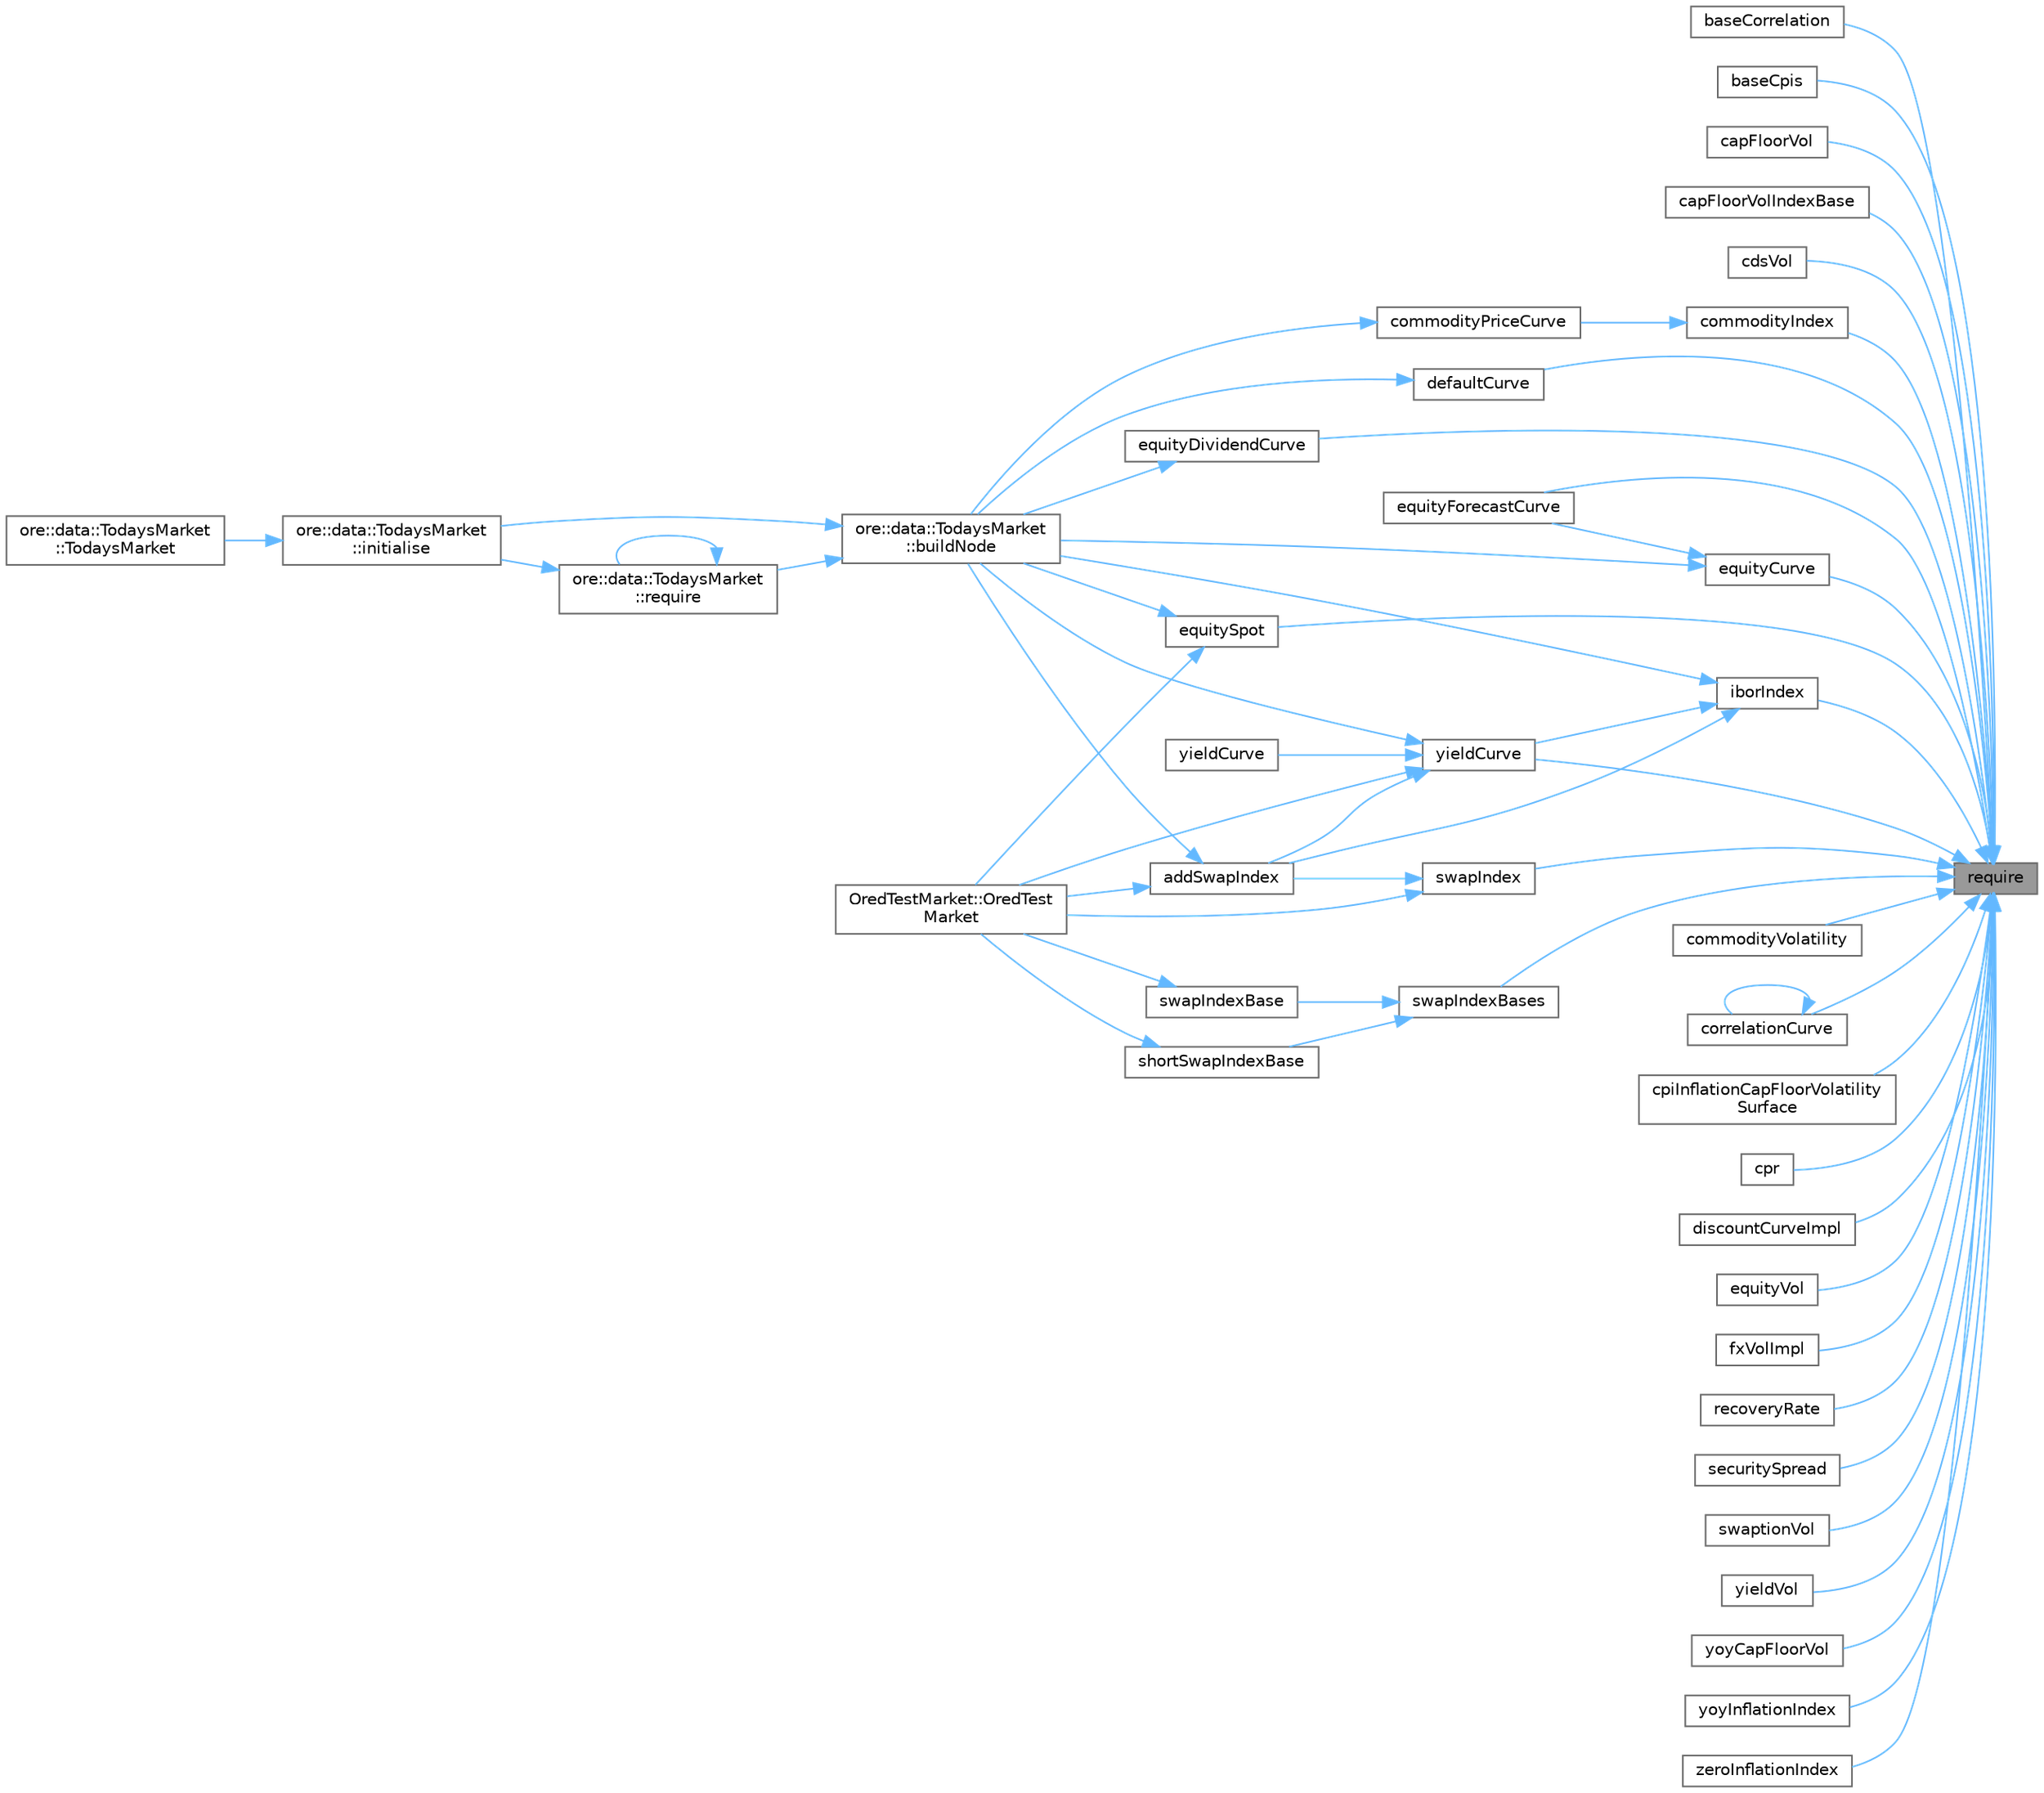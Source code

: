 digraph "require"
{
 // INTERACTIVE_SVG=YES
 // LATEX_PDF_SIZE
  bgcolor="transparent";
  edge [fontname=Helvetica,fontsize=10,labelfontname=Helvetica,labelfontsize=10];
  node [fontname=Helvetica,fontsize=10,shape=box,height=0.2,width=0.4];
  rankdir="RL";
  Node1 [label="require",height=0.2,width=0.4,color="gray40", fillcolor="grey60", style="filled", fontcolor="black",tooltip=" "];
  Node1 -> Node2 [dir="back",color="steelblue1",style="solid"];
  Node2 [label="baseCorrelation",height=0.2,width=0.4,color="grey40", fillcolor="white", style="filled",URL="$classore_1_1data_1_1_market_impl.html#a19d11313dd07fa55bb3a33b33aa5c770",tooltip="Base correlation structures."];
  Node1 -> Node3 [dir="back",color="steelblue1",style="solid"];
  Node3 [label="baseCpis",height=0.2,width=0.4,color="grey40", fillcolor="white", style="filled",URL="$classore_1_1data_1_1_market_impl.html#a320a82af8e6a68f66b46b401c5b3b33b",tooltip="Cpi Base Quotes."];
  Node1 -> Node4 [dir="back",color="steelblue1",style="solid"];
  Node4 [label="capFloorVol",height=0.2,width=0.4,color="grey40", fillcolor="white", style="filled",URL="$classore_1_1data_1_1_market_impl.html#ad70d4ddc47d3221152b30f58df835cdf",tooltip="CapFloor volatilities."];
  Node1 -> Node5 [dir="back",color="steelblue1",style="solid"];
  Node5 [label="capFloorVolIndexBase",height=0.2,width=0.4,color="grey40", fillcolor="white", style="filled",URL="$classore_1_1data_1_1_market_impl.html#acc90f11798a50d031cfbed369c6f3a92",tooltip=" "];
  Node1 -> Node6 [dir="back",color="steelblue1",style="solid"];
  Node6 [label="cdsVol",height=0.2,width=0.4,color="grey40", fillcolor="white", style="filled",URL="$classore_1_1data_1_1_market_impl.html#a5b7629364e5c05d0e15739d25a2592b6",tooltip="CDS volatilities."];
  Node1 -> Node7 [dir="back",color="steelblue1",style="solid"];
  Node7 [label="commodityIndex",height=0.2,width=0.4,color="grey40", fillcolor="white", style="filled",URL="$classore_1_1data_1_1_market_impl.html#a060fec48de83d55fa494933357fa3e9d",tooltip="Commodity index."];
  Node7 -> Node8 [dir="back",color="steelblue1",style="solid"];
  Node8 [label="commodityPriceCurve",height=0.2,width=0.4,color="grey40", fillcolor="white", style="filled",URL="$classore_1_1data_1_1_market_impl.html#ab22c6188a5f378934b69965aa7c6cb39",tooltip="Commodity curves."];
  Node8 -> Node9 [dir="back",color="steelblue1",style="solid"];
  Node9 [label="ore::data::TodaysMarket\l::buildNode",height=0.2,width=0.4,color="grey40", fillcolor="white", style="filled",URL="$classore_1_1data_1_1_todays_market.html#ae947670c7306fd552e37a0f140984721",tooltip=" "];
  Node9 -> Node10 [dir="back",color="steelblue1",style="solid"];
  Node10 [label="ore::data::TodaysMarket\l::initialise",height=0.2,width=0.4,color="grey40", fillcolor="white", style="filled",URL="$classore_1_1data_1_1_todays_market.html#a0816e5ec53019bee5353fea5fc006eb1",tooltip=" "];
  Node10 -> Node11 [dir="back",color="steelblue1",style="solid"];
  Node11 [label="ore::data::TodaysMarket\l::TodaysMarket",height=0.2,width=0.4,color="grey40", fillcolor="white", style="filled",URL="$classore_1_1data_1_1_todays_market.html#ad79acb672b27bd7258f228494d94cb32",tooltip="Constructor taking pointers and allowing for a lazy build of the market objects."];
  Node9 -> Node12 [dir="back",color="steelblue1",style="solid"];
  Node12 [label="ore::data::TodaysMarket\l::require",height=0.2,width=0.4,color="grey40", fillcolor="white", style="filled",URL="$classore_1_1data_1_1_todays_market.html#a36416143258c4e4c30bb46935cef9408",tooltip=" "];
  Node12 -> Node10 [dir="back",color="steelblue1",style="solid"];
  Node12 -> Node12 [dir="back",color="steelblue1",style="solid"];
  Node1 -> Node13 [dir="back",color="steelblue1",style="solid"];
  Node13 [label="commodityVolatility",height=0.2,width=0.4,color="grey40", fillcolor="white", style="filled",URL="$classore_1_1data_1_1_market_impl.html#af497cb1a23fea3ee208b83076f76e6aa",tooltip="Commodity volatility."];
  Node1 -> Node14 [dir="back",color="steelblue1",style="solid"];
  Node14 [label="correlationCurve",height=0.2,width=0.4,color="grey40", fillcolor="white", style="filled",URL="$classore_1_1data_1_1_market_impl.html#ad449ed0141640824d2167e88ac863e06",tooltip="Correlation curves."];
  Node14 -> Node14 [dir="back",color="steelblue1",style="solid"];
  Node1 -> Node15 [dir="back",color="steelblue1",style="solid"];
  Node15 [label="cpiInflationCapFloorVolatility\lSurface",height=0.2,width=0.4,color="grey40", fillcolor="white", style="filled",URL="$classore_1_1data_1_1_market_impl.html#a5a8d28d57ee5fb98efc218a82f075575",tooltip="Inflation Cap Floor Volatility Surfaces."];
  Node1 -> Node16 [dir="back",color="steelblue1",style="solid"];
  Node16 [label="cpr",height=0.2,width=0.4,color="grey40", fillcolor="white", style="filled",URL="$classore_1_1data_1_1_market_impl.html#aa871e1771f29abeefabe1f71c554ad39",tooltip=" "];
  Node1 -> Node17 [dir="back",color="steelblue1",style="solid"];
  Node17 [label="defaultCurve",height=0.2,width=0.4,color="grey40", fillcolor="white", style="filled",URL="$classore_1_1data_1_1_market_impl.html#a816b9cd7808e94b1aebd46ef23f76f97",tooltip="Default Curves and Recovery Rates."];
  Node17 -> Node9 [dir="back",color="steelblue1",style="solid"];
  Node1 -> Node18 [dir="back",color="steelblue1",style="solid"];
  Node18 [label="discountCurveImpl",height=0.2,width=0.4,color="grey40", fillcolor="white", style="filled",URL="$classore_1_1data_1_1_market_impl.html#a480fc1dd443cef1efb182e31b9197cb8",tooltip=" "];
  Node1 -> Node19 [dir="back",color="steelblue1",style="solid"];
  Node19 [label="equityCurve",height=0.2,width=0.4,color="grey40", fillcolor="white", style="filled",URL="$classore_1_1data_1_1_market_impl.html#a21e2bf8d9c6e49a938c4259d491f0efa",tooltip=" "];
  Node19 -> Node9 [dir="back",color="steelblue1",style="solid"];
  Node19 -> Node20 [dir="back",color="steelblue1",style="solid"];
  Node20 [label="equityForecastCurve",height=0.2,width=0.4,color="grey40", fillcolor="white", style="filled",URL="$classore_1_1data_1_1_market_impl.html#afbee2a26a4993a8a77ead14217e32a14",tooltip="Equity forecasting curves."];
  Node1 -> Node21 [dir="back",color="steelblue1",style="solid"];
  Node21 [label="equityDividendCurve",height=0.2,width=0.4,color="grey40", fillcolor="white", style="filled",URL="$classore_1_1data_1_1_market_impl.html#a74205069d128d1ea28e02d8164897fc2",tooltip=" "];
  Node21 -> Node9 [dir="back",color="steelblue1",style="solid"];
  Node1 -> Node20 [dir="back",color="steelblue1",style="solid"];
  Node1 -> Node22 [dir="back",color="steelblue1",style="solid"];
  Node22 [label="equitySpot",height=0.2,width=0.4,color="grey40", fillcolor="white", style="filled",URL="$classore_1_1data_1_1_market_impl.html#ab33fff7168b7c7af1e957d68565e4ee4",tooltip="Equity curves."];
  Node22 -> Node23 [dir="back",color="steelblue1",style="solid"];
  Node23 [label="OredTestMarket::OredTest\lMarket",height=0.2,width=0.4,color="grey40", fillcolor="white", style="filled",URL="$class_ored_test_market.html#ab19dad4599472bbfab0270154f542504",tooltip=" "];
  Node22 -> Node9 [dir="back",color="steelblue1",style="solid"];
  Node1 -> Node24 [dir="back",color="steelblue1",style="solid"];
  Node24 [label="equityVol",height=0.2,width=0.4,color="grey40", fillcolor="white", style="filled",URL="$classore_1_1data_1_1_market_impl.html#a26fcb04b7d3cc1f9c220318c71051ee8",tooltip="Equity volatilities."];
  Node1 -> Node25 [dir="back",color="steelblue1",style="solid"];
  Node25 [label="fxVolImpl",height=0.2,width=0.4,color="grey40", fillcolor="white", style="filled",URL="$classore_1_1data_1_1_market_impl.html#a5216216380b983d0c4f0d0d8bf8f8e95",tooltip=" "];
  Node1 -> Node26 [dir="back",color="steelblue1",style="solid"];
  Node26 [label="iborIndex",height=0.2,width=0.4,color="grey40", fillcolor="white", style="filled",URL="$classore_1_1data_1_1_market_impl.html#aea15232be6eb71feca2c59137631f732",tooltip=" "];
  Node26 -> Node27 [dir="back",color="steelblue1",style="solid"];
  Node27 [label="addSwapIndex",height=0.2,width=0.4,color="grey40", fillcolor="white", style="filled",URL="$classore_1_1data_1_1_market_impl.html#af731b404daf72d32a4986990c5190bcc",tooltip="add a swap index to the market"];
  Node27 -> Node23 [dir="back",color="steelblue1",style="solid"];
  Node27 -> Node9 [dir="back",color="steelblue1",style="solid"];
  Node26 -> Node9 [dir="back",color="steelblue1",style="solid"];
  Node26 -> Node28 [dir="back",color="steelblue1",style="solid"];
  Node28 [label="yieldCurve",height=0.2,width=0.4,color="grey40", fillcolor="white", style="filled",URL="$classore_1_1data_1_1_market_impl.html#ae7d29fd30616cfe3c462d7d84eaf4ef9",tooltip="Yield Curves."];
  Node28 -> Node23 [dir="back",color="steelblue1",style="solid"];
  Node28 -> Node27 [dir="back",color="steelblue1",style="solid"];
  Node28 -> Node9 [dir="back",color="steelblue1",style="solid"];
  Node28 -> Node29 [dir="back",color="steelblue1",style="solid"];
  Node29 [label="yieldCurve",height=0.2,width=0.4,color="grey40", fillcolor="white", style="filled",URL="$classore_1_1data_1_1_market_impl.html#a468f6942c6cd702ce1b0a6368e94ee92",tooltip=" "];
  Node1 -> Node30 [dir="back",color="steelblue1",style="solid"];
  Node30 [label="recoveryRate",height=0.2,width=0.4,color="grey40", fillcolor="white", style="filled",URL="$classore_1_1data_1_1_market_impl.html#aaf97013f8bcc3d9ad31cd4dfdb362cfc",tooltip=" "];
  Node1 -> Node31 [dir="back",color="steelblue1",style="solid"];
  Node31 [label="securitySpread",height=0.2,width=0.4,color="grey40", fillcolor="white", style="filled",URL="$classore_1_1data_1_1_market_impl.html#a17072a7a0f5ccf9a132ea530c2968a2b",tooltip="Bond Spreads."];
  Node1 -> Node32 [dir="back",color="steelblue1",style="solid"];
  Node32 [label="swapIndex",height=0.2,width=0.4,color="grey40", fillcolor="white", style="filled",URL="$classore_1_1data_1_1_market_impl.html#ac59684278372260fbf998460e3ddf949",tooltip=" "];
  Node32 -> Node23 [dir="back",color="steelblue1",style="solid"];
  Node32 -> Node27 [dir="back",color="steelblue1",style="solid"];
  Node1 -> Node33 [dir="back",color="steelblue1",style="solid"];
  Node33 [label="swapIndexBases",height=0.2,width=0.4,color="grey40", fillcolor="white", style="filled",URL="$classore_1_1data_1_1_market_impl.html#aa45917dddb7b165b446f5853f20d439f",tooltip=" "];
  Node33 -> Node34 [dir="back",color="steelblue1",style="solid"];
  Node34 [label="shortSwapIndexBase",height=0.2,width=0.4,color="grey40", fillcolor="white", style="filled",URL="$classore_1_1data_1_1_market_impl.html#a0dd15d7307d3eabe0b1d9012e64cd3aa",tooltip=" "];
  Node34 -> Node23 [dir="back",color="steelblue1",style="solid"];
  Node33 -> Node35 [dir="back",color="steelblue1",style="solid"];
  Node35 [label="swapIndexBase",height=0.2,width=0.4,color="grey40", fillcolor="white", style="filled",URL="$classore_1_1data_1_1_market_impl.html#a1177363d3c16f7c943b873d8ebd14f4d",tooltip=" "];
  Node35 -> Node23 [dir="back",color="steelblue1",style="solid"];
  Node1 -> Node36 [dir="back",color="steelblue1",style="solid"];
  Node36 [label="swaptionVol",height=0.2,width=0.4,color="grey40", fillcolor="white", style="filled",URL="$classore_1_1data_1_1_market_impl.html#a1c37e6656d0d18a7ddc19dc4d406a766",tooltip="Swaptions."];
  Node1 -> Node28 [dir="back",color="steelblue1",style="solid"];
  Node1 -> Node37 [dir="back",color="steelblue1",style="solid"];
  Node37 [label="yieldVol",height=0.2,width=0.4,color="grey40", fillcolor="white", style="filled",URL="$classore_1_1data_1_1_market_impl.html#af32816f8f26575ae1b76f6c12692ffa0",tooltip="Yield volatility."];
  Node1 -> Node38 [dir="back",color="steelblue1",style="solid"];
  Node38 [label="yoyCapFloorVol",height=0.2,width=0.4,color="grey40", fillcolor="white", style="filled",URL="$classore_1_1data_1_1_market_impl.html#a92e2fa33b29d555c00925751d95b91b1",tooltip="YoY Inflation CapFloor volatilities."];
  Node1 -> Node39 [dir="back",color="steelblue1",style="solid"];
  Node39 [label="yoyInflationIndex",height=0.2,width=0.4,color="grey40", fillcolor="white", style="filled",URL="$classore_1_1data_1_1_market_impl.html#ade1b633ccf740828de4e98b038f3ba39",tooltip=" "];
  Node1 -> Node40 [dir="back",color="steelblue1",style="solid"];
  Node40 [label="zeroInflationIndex",height=0.2,width=0.4,color="grey40", fillcolor="white", style="filled",URL="$classore_1_1data_1_1_market_impl.html#a2043641bdf8622ce37e5fa96d83cd8e9",tooltip="Inflation Indexes."];
}
